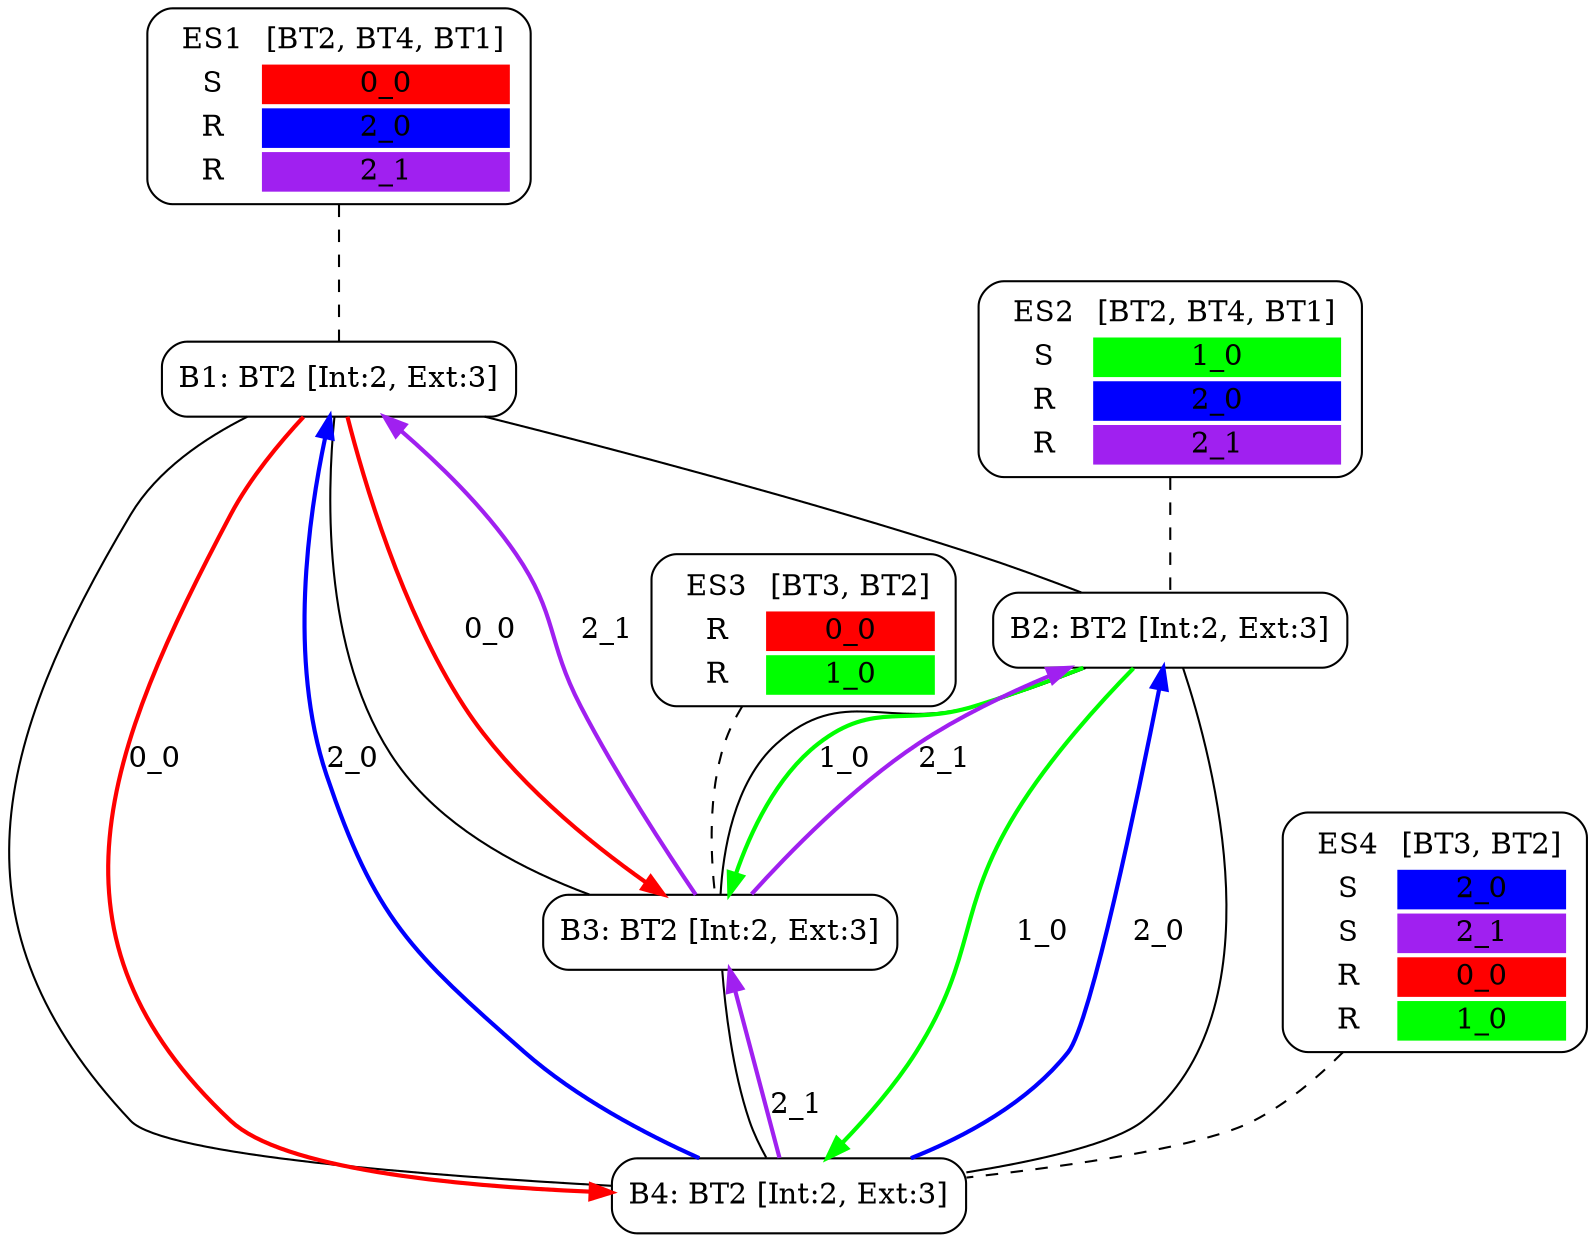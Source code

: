 digraph network {
  ES1 [ label=<<TABLE  BORDER="0"><TR> <TD ALIGN="CENTER" BORDER="0"> ES1 </TD> <TD>[BT2, BT4, BT1]</TD> </TR><TR><TD>S</TD><TD BGCOLOR="red">0_0</TD></TR>
<TR><TD>R</TD><TD BGCOLOR="blue">2_0</TD></TR>
<TR><TD>R</TD><TD BGCOLOR="purple">2_1</TD></TR>
</TABLE>> shape="box" style="rounded" ];
  ES2 [ label=<<TABLE  BORDER="0"><TR> <TD ALIGN="CENTER" BORDER="0"> ES2 </TD> <TD>[BT2, BT4, BT1]</TD> </TR><TR><TD>S</TD><TD BGCOLOR="green">1_0</TD></TR>
<TR><TD>R</TD><TD BGCOLOR="blue">2_0</TD></TR>
<TR><TD>R</TD><TD BGCOLOR="purple">2_1</TD></TR>
</TABLE>> shape="box" style="rounded" ];
  ES3 [ label=<<TABLE  BORDER="0"><TR> <TD ALIGN="CENTER" BORDER="0"> ES3 </TD> <TD>[BT3, BT2]</TD> </TR><TR><TD>R</TD><TD BGCOLOR="red">0_0</TD></TR>
<TR><TD>R</TD><TD BGCOLOR="green">1_0</TD></TR>
</TABLE>> shape="box" style="rounded" ];
  ES4 [ label=<<TABLE  BORDER="0"><TR> <TD ALIGN="CENTER" BORDER="0"> ES4 </TD> <TD>[BT3, BT2]</TD> </TR><TR><TD>S</TD><TD BGCOLOR="blue">2_0</TD></TR>
<TR><TD>S</TD><TD BGCOLOR="purple">2_1</TD></TR>
<TR><TD>R</TD><TD BGCOLOR="red">0_0</TD></TR>
<TR><TD>R</TD><TD BGCOLOR="green">1_0</TD></TR>
</TABLE>> shape="box" style="rounded" ];
  B1 [ label="B1: BT2 [Int:2, Ext:3]" shape="box" style="rounded" ];
  B2 [ label="B2: BT2 [Int:2, Ext:3]" shape="box" style="rounded" ];
  B3 [ label="B3: BT2 [Int:2, Ext:3]" shape="box" style="rounded" ];
  B4 [ label="B4: BT2 [Int:2, Ext:3]" shape="box" style="rounded" ];
  ES1 -> B1 [ style="dashed" arrowhead="none" ];
  ES2 -> B2 [ style="dashed" arrowhead="none" ];
  ES3 -> B3 [ style="dashed" arrowhead="none" ];
  ES4 -> B4 [ style="dashed" arrowhead="none" ];
  B1 -> B2 [ arrowhead="none" ];
  B1 -> B3 [ arrowhead="none" ];
  B1 -> B4 [ arrowhead="none" ];
  B2 -> B3 [ arrowhead="none" ];
  B2 -> B4 [ arrowhead="none" ];
  B3 -> B4 [ arrowhead="none" ];
  B1 -> B3 [ label="0_0" color="red" style="bold" ];
  B1 -> B4 [ label="0_0" color="red" style="bold" ];
  B2 -> B3 [ label="1_0" color="green" style="bold" ];
  B2 -> B4 [ label="1_0" color="green" style="bold" ];
  B4 -> B1 [ label="2_0" color="blue" style="bold" ];
  B4 -> B2 [ label="2_0" color="blue" style="bold" ];
  B4 -> B3 [ label="2_1" color="purple" style="bold" ];
  B3 -> B1 [ label="2_1" color="purple" style="bold" ];
  B3 -> B2 [ label="2_1" color="purple" style="bold" ];
}
